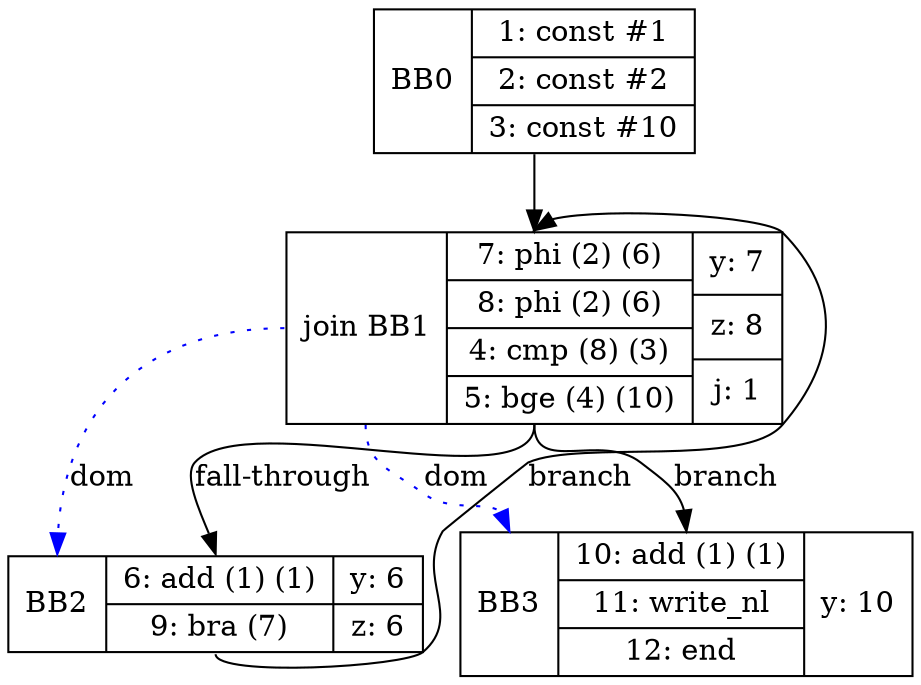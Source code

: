 digraph G {
bb0 [shape=record, label="<b>BB0 | {1: const #1|2: const #2|3: const #10}"];
bb1 [shape=record, label="<b>join BB1 | {7: phi (2) (6)|8: phi (2) (6)|4: cmp (8) (3)|5: bge (4) (10)}| {y: 7 | z: 8 | j: 1}"];
bb2 [shape=record, label="<b>BB2 | {6: add (1) (1)|9: bra (7)}| {y: 6 | z: 6}"];
bb3 [shape=record, label="<b>BB3 | {10: add (1) (1)|11: write_nl|12: end}| {y: 10}"];
bb0:s -> bb1:n ;
bb2:s -> bb1:n [label="branch"];
bb1:s -> bb2:n [label="fall-through"];
bb1:s -> bb3:n [label="branch"];
bb1:b -> bb2:b [color=blue, style=dotted, label="dom"];
bb1:b -> bb3:b [color=blue, style=dotted, label="dom"];
}